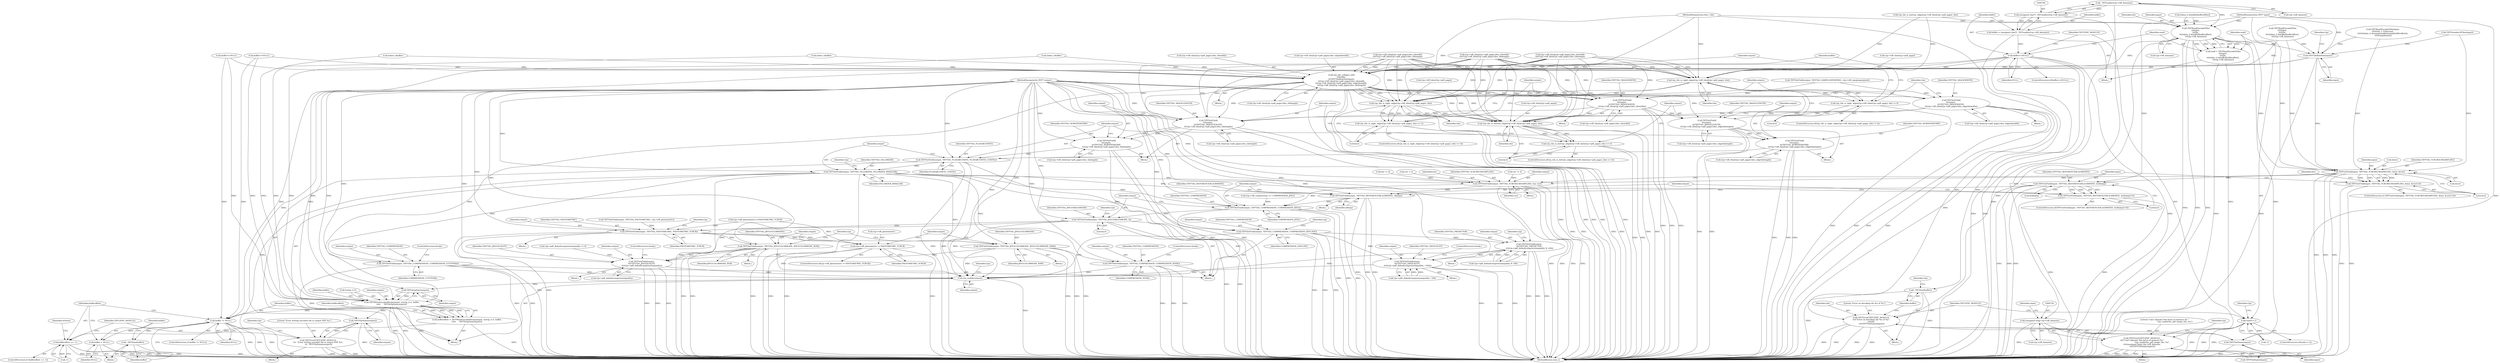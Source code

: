 digraph "0_libtiff_c7153361a4041260719b340f73f2f76@API" {
"1000707" [label="(Call,_TIFFmalloc(t2p->tiff_datasize))"];
"1000705" [label="(Call,(unsigned char*) _TIFFmalloc(t2p->tiff_datasize))"];
"1000703" [label="(Call,buffer = (unsigned char*) _TIFFmalloc(t2p->tiff_datasize))"];
"1000712" [label="(Call,buffer==NULL)"];
"1000759" [label="(Call,_TIFFfree(buffer))"];
"1001132" [label="(Call,t2p_tile_collapse_left(\n\t\t\tbuffer, \n\t\t\tTIFFTileRowSize(input),\n\t\t\tt2p->tiff_tiles[t2p->pdf_page].tiles_tilewidth,\n\t\t\tt2p->tiff_tiles[t2p->pdf_page].tiles_edgetilewidth, \n\t\t\tt2p->tiff_tiles[t2p->pdf_page].tiles_tilelength))"];
"1001185" [label="(Call,t2p_tile_is_right_edge(t2p->tiff_tiles[t2p->pdf_page], tile))"];
"1001184" [label="(Call,t2p_tile_is_right_edge(t2p->tiff_tiles[t2p->pdf_page], tile) == 0)"];
"1001224" [label="(Call,t2p_tile_is_bottom_edge(t2p->tiff_tiles[t2p->pdf_page], tile))"];
"1001223" [label="(Call,t2p_tile_is_bottom_edge(t2p->tiff_tiles[t2p->pdf_page], tile) == 0)"];
"1001196" [label="(Call,TIFFSetField(\n\t\t\toutput, \n\t\t\tTIFFTAG_IMAGEWIDTH, \n\t\t\tt2p->tiff_tiles[t2p->pdf_page].tiles_tilewidth))"];
"1001235" [label="(Call,TIFFSetField(\n\t\t\toutput, \n\t\t\tTIFFTAG_IMAGELENGTH, \n\t\t\tt2p->tiff_tiles[t2p->pdf_page].tiles_tilelength))"];
"1001247" [label="(Call,TIFFSetField(\n\t\t\toutput, \n\t\t\tTIFFTAG_ROWSPERSTRIP, \n\t\t\tt2p->tiff_tiles[t2p->pdf_page].tiles_tilelength))"];
"1001285" [label="(Call,TIFFSetField(output, TIFFTAG_PLANARCONFIG, PLANARCONFIG_CONTIG))"];
"1001289" [label="(Call,TIFFSetField(output, TIFFTAG_FILLORDER, FILLORDER_MSB2LSB))"];
"1001299" [label="(Call,TIFFSetField(output, TIFFTAG_COMPRESSION, COMPRESSION_NONE))"];
"1001478" [label="(Call,t2p_enable(output))"];
"1001493" [label="(Call,TIFFStripSize(output))"];
"1001487" [label="(Call,TIFFWriteEncodedStrip(output, (tstrip_t) 0, buffer,\n\t\t\t\t\t     TIFFStripSize(output)))"];
"1001485" [label="(Call,bufferoffset = TIFFWriteEncodedStrip(output, (tstrip_t) 0, buffer,\n\t\t\t\t\t     TIFFStripSize(output)))"];
"1001506" [label="(Call,bufferoffset == -1)"];
"1001496" [label="(Call,buffer != NULL)"];
"1001500" [label="(Call,_TIFFfree(buffer))"];
"1001502" [label="(Call,buffer = NULL)"];
"1001514" [label="(Call,TIFFFileName(output))"];
"1001511" [label="(Call,TIFFError(TIFF2PDF_MODULE, \n\t\t\t  \"Error writing encoded tile to output PDF %s\", \n\t\t\t  TIFFFileName(output)))"];
"1001305" [label="(Call,TIFFSetField(output, TIFFTAG_COMPRESSION, COMPRESSION_CCITTFAX4))"];
"1001346" [label="(Call,TIFFSetField(output, TIFFTAG_YCBCRSUBSAMPLING, hor, ver))"];
"1001360" [label="(Call,TIFFSetField(output, TIFFTAG_REFERENCEBLACKWHITE, xfloatp))"];
"1001364" [label="(Call,TIFFSetField(output, TIFFTAG_COMPRESSION, COMPRESSION_JPEG))"];
"1001368" [label="(Call,TIFFSetField(output, TIFFTAG_JPEGTABLESMODE, 0))"];
"1001381" [label="(Call,TIFFSetField(output, TIFFTAG_PHOTOMETRIC, PHOTOMETRIC_YCBCR))"];
"1001386" [label="(Call,t2p->tiff_photometric != PHOTOMETRIC_YCBCR)"];
"1001392" [label="(Call,TIFFSetField(output, TIFFTAG_JPEGCOLORMODE, JPEGCOLORMODE_RGB))"];
"1001429" [label="(Call,TIFFSetField(output, \n\t\t\t\tTIFFTAG_JPEGQUALITY, \n\t\t\t\tt2p->pdf_defaultcompressionquality))"];
"1001398" [label="(Call,TIFFSetField(output, TIFFTAG_JPEGCOLORMODE, JPEGCOLORMODE_RAW))"];
"1001437" [label="(Call,TIFFSetField(output, TIFFTAG_COMPRESSION, COMPRESSION_DEFLATE))"];
"1001450" [label="(Call,TIFFSetField(output, \n\t\t\t\tTIFFTAG_PREDICTOR, \n\t\t\t\tt2p->pdf_defaultcompressionquality % 100))"];
"1001467" [label="(Call,TIFFSetField(output, \n\t\t\t\tTIFFTAG_ZIPQUALITY, \n\t\t\t\t(t2p->pdf_defaultcompressionquality / 100)))"];
"1001261" [label="(Call,TIFFSetField(\n\t\t\toutput, \n\t\t\tTIFFTAG_IMAGELENGTH, \n\t\t\tt2p->tiff_tiles[t2p->pdf_page].tiles_edgetilelength))"];
"1001273" [label="(Call,TIFFSetField(\n\t\t\toutput, \n\t\t\tTIFFTAG_ROWSPERSTRIP, \n\t\t\tt2p->tiff_tiles[t2p->pdf_page].tiles_edgetilelength))"];
"1001210" [label="(Call,TIFFSetField(\n\t\t\toutput, \n\t\t\tTIFFTAG_IMAGEWIDTH, \n\t\t\tt2p->tiff_tiles[t2p->pdf_page].tiles_edgetilewidth))"];
"1000719" [label="(Call,(unsigned long) t2p->tiff_datasize)"];
"1000716" [label="(Call,TIFFError(TIFF2PDF_MODULE, \n\t\t\t\t\"Can't allocate %lu bytes of memory for \"\n                                \"t2p_readwrite_pdf_image_tile, %s\", \n\t\t\t\t(unsigned long) t2p->tiff_datasize, \n\t\t\t\tTIFFFileName(input)))"];
"1000735" [label="(Call,TIFFReadEncodedTile(\n\t\t\tinput, \n\t\t\ttile, \n\t\t\t(tdata_t) &buffer[bufferoffset], \n\t\t\tt2p->tiff_datasize))"];
"1000733" [label="(Call,read = TIFFReadEncodedTile(\n\t\t\tinput, \n\t\t\ttile, \n\t\t\t(tdata_t) &buffer[bufferoffset], \n\t\t\tt2p->tiff_datasize))"];
"1000748" [label="(Call,read==-1)"];
"1000753" [label="(Call,TIFFError(TIFF2PDF_MODULE, \n\t\t\t\t\"Error on decoding tile %u of %s\", \n\t\t\t\ttile, \n\t\t\t\tTIFFFileName(input)))"];
"1000757" [label="(Call,TIFFFileName(input))"];
"1001121" [label="(Call,t2p_tile_is_right_edge(t2p->tiff_tiles[t2p->pdf_page], tile))"];
"1001120" [label="(Call,t2p_tile_is_right_edge(t2p->tiff_tiles[t2p->pdf_page], tile) != 0)"];
"1001134" [label="(Call,TIFFTileRowSize(input))"];
"1001328" [label="(Call,TIFFGetField(input, TIFFTAG_YCBCRSUBSAMPLING, &hor, &ver))"];
"1001327" [label="(Call,TIFFGetField(input, TIFFTAG_YCBCRSUBSAMPLING, &hor, &ver)!=0)"];
"1001353" [label="(Call,TIFFGetField(input, TIFFTAG_REFERENCEBLACKWHITE, &xfloatp))"];
"1001352" [label="(Call,TIFFGetField(input, TIFFTAG_REFERENCEBLACKWHITE, &xfloatp)!=0)"];
"1001042" [label="(Call,(tdata_t)buffer)"];
"1000783" [label="(Call,TIFFNumberOfTiles(input))"];
"1001431" [label="(Identifier,TIFFTAG_JPEGQUALITY)"];
"1001368" [label="(Call,TIFFSetField(output, TIFFTAG_JPEGTABLESMODE, 0))"];
"1001489" [label="(Call,(tstrip_t) 0)"];
"1001399" [label="(Identifier,output)"];
"1001438" [label="(Identifier,output)"];
"1000755" [label="(Literal,\"Error on decoding tile %u of %s\")"];
"1000869" [label="(Call,TIFFReadEncodedTile(input, \n\t\t\t\t\t\ttile + i*tilecount, \n\t\t\t\t\t\t(tdata_t) &(samplebuffer[samplebufferoffset]), \n\t\t\t\t\t\tseptilesize))"];
"1001428" [label="(Block,)"];
"1000754" [label="(Identifier,TIFF2PDF_MODULE)"];
"1001236" [label="(Identifier,output)"];
"1001530" [label="(MethodReturn,tsize_t)"];
"1000707" [label="(Call,_TIFFmalloc(t2p->tiff_datasize))"];
"1001470" [label="(Call,t2p->pdf_defaultcompressionquality / 100)"];
"1001400" [label="(Identifier,TIFFTAG_JPEGCOLORMODE)"];
"1000721" [label="(Call,t2p->tiff_datasize)"];
"1001011" [label="(Call,t2p->tiff_tiles[t2p->pdf_page].tiles_tilewidth\n\t\t\t\t*t2p->tiff_tiles[t2p->pdf_page].tiles_tilelength)"];
"1001225" [label="(Call,t2p->tiff_tiles[t2p->pdf_page])"];
"1001371" [label="(Literal,0)"];
"1001238" [label="(Call,t2p->tiff_tiles[t2p->pdf_page].tiles_tilelength)"];
"1001502" [label="(Call,buffer = NULL)"];
"1000757" [label="(Call,TIFFFileName(input))"];
"1001308" [label="(Identifier,COMPRESSION_CCITTFAX4)"];
"1001366" [label="(Identifier,TIFFTAG_COMPRESSION)"];
"1000714" [label="(Identifier,NULL)"];
"1000712" [label="(Call,buffer==NULL)"];
"1000747" [label="(ControlStructure,if(read==-1))"];
"1000705" [label="(Call,(unsigned char*) _TIFFmalloc(t2p->tiff_datasize))"];
"1000927" [label="(Call,buffer==NULL)"];
"1000759" [label="(Call,_TIFFfree(buffer))"];
"1000735" [label="(Call,TIFFReadEncodedTile(\n\t\t\tinput, \n\t\t\ttile, \n\t\t\t(tdata_t) &buffer[bufferoffset], \n\t\t\tt2p->tiff_datasize))"];
"1001385" [label="(ControlStructure,if(t2p->tiff_photometric != PHOTOMETRIC_YCBCR))"];
"1001468" [label="(Identifier,output)"];
"1001351" [label="(ControlStructure,if(TIFFGetField(input, TIFFTAG_REFERENCEBLACKWHITE, &xfloatp)!=0))"];
"1000711" [label="(ControlStructure,if(buffer==NULL))"];
"1001452" [label="(Identifier,TIFFTAG_PREDICTOR)"];
"1001398" [label="(Call,TIFFSetField(output, TIFFTAG_JPEGCOLORMODE, JPEGCOLORMODE_RAW))"];
"1001333" [label="(Call,&ver)"];
"1001329" [label="(Identifier,input)"];
"1000756" [label="(Identifier,tile)"];
"1001401" [label="(Identifier,JPEGCOLORMODE_RAW)"];
"1001289" [label="(Call,TIFFSetField(output, TIFFTAG_FILLORDER, FILLORDER_MSB2LSB))"];
"1000715" [label="(Block,)"];
"1001497" [label="(Identifier,buffer)"];
"1001354" [label="(Identifier,input)"];
"1001286" [label="(Identifier,output)"];
"1001439" [label="(Identifier,TIFFTAG_COMPRESSION)"];
"1001260" [label="(Block,)"];
"1001233" [label="(Literal,0)"];
"1001437" [label="(Call,TIFFSetField(output, TIFFTAG_COMPRESSION, COMPRESSION_DEFLATE))"];
"1001194" [label="(Literal,0)"];
"1000734" [label="(Identifier,read)"];
"1000713" [label="(Identifier,buffer)"];
"1001356" [label="(Call,&xfloatp)"];
"1001347" [label="(Identifier,output)"];
"1001450" [label="(Call,TIFFSetField(output, \n\t\t\t\tTIFFTAG_PREDICTOR, \n\t\t\t\tt2p->pdf_defaultcompressionquality % 100))"];
"1001177" [label="(Call,TIFFSetField(output, TIFFTAG_SAMPLESPERPIXEL, t2p->tiff_samplesperpixel))"];
"1000111" [label="(MethodParameterIn,TIFF* output)"];
"1001185" [label="(Call,t2p_tile_is_right_edge(t2p->tiff_tiles[t2p->pdf_page], tile))"];
"1001275" [label="(Identifier,TIFFTAG_ROWSPERSTRIP)"];
"1001193" [label="(Identifier,tile)"];
"1001511" [label="(Call,TIFFError(TIFF2PDF_MODULE, \n\t\t\t  \"Error writing encoded tile to output PDF %s\", \n\t\t\t  TIFFFileName(output)))"];
"1000725" [label="(Identifier,input)"];
"1001423" [label="(Call,t2p->pdf_defaultcompressionquality != 0)"];
"1000738" [label="(Call,(tdata_t) &buffer[bufferoffset])"];
"1001384" [label="(Identifier,PHOTOMETRIC_YCBCR)"];
"1001213" [label="(Call,t2p->tiff_tiles[t2p->pdf_page].tiles_edgetilewidth)"];
"1001008" [label="(Call,(tdata_t)buffer)"];
"1001479" [label="(Identifier,output)"];
"1001331" [label="(Call,&hor)"];
"1001492" [label="(Identifier,buffer)"];
"1001451" [label="(Identifier,output)"];
"1000113" [label="(Block,)"];
"1001274" [label="(Identifier,output)"];
"1000750" [label="(Call,-1)"];
"1001210" [label="(Call,TIFFSetField(\n\t\t\toutput, \n\t\t\tTIFFTAG_IMAGEWIDTH, \n\t\t\tt2p->tiff_tiles[t2p->pdf_page].tiles_edgetilewidth))"];
"1001432" [label="(Call,t2p->pdf_defaultcompressionquality)"];
"1001291" [label="(Identifier,TIFFTAG_FILLORDER)"];
"1001335" [label="(Literal,0)"];
"1001237" [label="(Identifier,TIFFTAG_IMAGELENGTH)"];
"1001312" [label="(Call,t2p->tiff_photometric==PHOTOMETRIC_YCBCR)"];
"1001440" [label="(Identifier,COMPRESSION_DEFLATE)"];
"1001234" [label="(Block,)"];
"1001429" [label="(Call,TIFFSetField(output, \n\t\t\t\tTIFFTAG_JPEGQUALITY, \n\t\t\t\tt2p->pdf_defaultcompressionquality))"];
"1001339" [label="(Call,hor != 0)"];
"1001323" [label="(Call,ver = 0)"];
"1001350" [label="(Identifier,ver)"];
"1000940" [label="(Call,buffer==NULL)"];
"1000719" [label="(Call,(unsigned long) t2p->tiff_datasize)"];
"1001381" [label="(Call,TIFFSetField(output, TIFFTAG_PHOTOMETRIC, PHOTOMETRIC_YCBCR))"];
"1001394" [label="(Identifier,TIFFTAG_JPEGCOLORMODE)"];
"1001515" [label="(Identifier,output)"];
"1001362" [label="(Identifier,TIFFTAG_REFERENCEBLACKWHITE)"];
"1001262" [label="(Identifier,output)"];
"1001119" [label="(ControlStructure,if(t2p_tile_is_right_edge(t2p->tiff_tiles[t2p->pdf_page], tile) != 0))"];
"1001495" [label="(ControlStructure,if (buffer != NULL))"];
"1001353" [label="(Call,TIFFGetField(input, TIFFTAG_REFERENCEBLACKWHITE, &xfloatp))"];
"1000753" [label="(Call,TIFFError(TIFF2PDF_MODULE, \n\t\t\t\t\"Error on decoding tile %u of %s\", \n\t\t\t\ttile, \n\t\t\t\tTIFFFileName(input)))"];
"1001303" [label="(ControlStructure,break;)"];
"1001485" [label="(Call,bufferoffset = TIFFWriteEncodedStrip(output, (tstrip_t) 0, buffer,\n\t\t\t\t\t     TIFFStripSize(output)))"];
"1001349" [label="(Identifier,hor)"];
"1000760" [label="(Identifier,buffer)"];
"1001299" [label="(Call,TIFFSetField(output, TIFFTAG_COMPRESSION, COMPRESSION_NONE))"];
"1001361" [label="(Identifier,output)"];
"1001131" [label="(Block,)"];
"1000737" [label="(Identifier,tile)"];
"1001227" [label="(Identifier,t2p)"];
"1001469" [label="(Identifier,TIFFTAG_ZIPQUALITY)"];
"1001513" [label="(Literal,\"Error writing encoded tile to output PDF %s\")"];
"1001512" [label="(Identifier,TIFF2PDF_MODULE)"];
"1001195" [label="(Block,)"];
"1001365" [label="(Identifier,output)"];
"1001369" [label="(Identifier,output)"];
"1001130" [label="(Literal,0)"];
"1001504" [label="(Identifier,NULL)"];
"1000736" [label="(Identifier,input)"];
"1001232" [label="(Identifier,tile)"];
"1001466" [label="(Block,)"];
"1001196" [label="(Call,TIFFSetField(\n\t\t\toutput, \n\t\t\tTIFFTAG_IMAGEWIDTH, \n\t\t\tt2p->tiff_tiles[t2p->pdf_page].tiles_tilewidth))"];
"1001388" [label="(Identifier,t2p)"];
"1001276" [label="(Call,t2p->tiff_tiles[t2p->pdf_page].tiles_edgetilelength)"];
"1000733" [label="(Call,read = TIFFReadEncodedTile(\n\t\t\tinput, \n\t\t\ttile, \n\t\t\t(tdata_t) &buffer[bufferoffset], \n\t\t\tt2p->tiff_datasize))"];
"1001487" [label="(Call,TIFFWriteEncodedStrip(output, (tstrip_t) 0, buffer,\n\t\t\t\t\t     TIFFStripSize(output)))"];
"1001184" [label="(Call,t2p_tile_is_right_edge(t2p->tiff_tiles[t2p->pdf_page], tile) == 0)"];
"1000708" [label="(Call,t2p->tiff_datasize)"];
"1001505" [label="(ControlStructure,if (bufferoffset == -1))"];
"1001223" [label="(Call,t2p_tile_is_bottom_edge(t2p->tiff_tiles[t2p->pdf_page], tile) == 0)"];
"1001121" [label="(Call,t2p_tile_is_right_edge(t2p->tiff_tiles[t2p->pdf_page], tile))"];
"1000716" [label="(Call,TIFFError(TIFF2PDF_MODULE, \n\t\t\t\t\"Can't allocate %lu bytes of memory for \"\n                                \"t2p_readwrite_pdf_image_tile, %s\", \n\t\t\t\t(unsigned long) t2p->tiff_datasize, \n\t\t\t\tTIFFFileName(input)))"];
"1001364" [label="(Call,TIFFSetField(output, TIFFTAG_COMPRESSION, COMPRESSION_JPEG))"];
"1001498" [label="(Identifier,NULL)"];
"1001370" [label="(Identifier,TIFFTAG_JPEGTABLESMODE)"];
"1001405" [label="(Identifier,t2p)"];
"1001348" [label="(Identifier,TIFFTAG_YCBCRSUBSAMPLING)"];
"1001382" [label="(Identifier,output)"];
"1001524" [label="(Identifier,written)"];
"1001235" [label="(Call,TIFFSetField(\n\t\t\toutput, \n\t\t\tTIFFTAG_IMAGELENGTH, \n\t\t\tt2p->tiff_tiles[t2p->pdf_page].tiles_tilelength))"];
"1001486" [label="(Identifier,bufferoffset)"];
"1001475" [label="(ControlStructure,break;)"];
"1001212" [label="(Identifier,TIFFTAG_IMAGEWIDTH)"];
"1001145" [label="(Call,t2p->tiff_tiles[t2p->pdf_page].tiles_edgetilewidth)"];
"1001358" [label="(Literal,0)"];
"1001305" [label="(Call,TIFFSetField(output, TIFFTAG_COMPRESSION, COMPRESSION_CCITTFAX4))"];
"1001327" [label="(Call,TIFFGetField(input, TIFFTAG_YCBCRSUBSAMPLING, &hor, &ver)!=0)"];
"1001224" [label="(Call,t2p_tile_is_bottom_edge(t2p->tiff_tiles[t2p->pdf_page], tile))"];
"1001122" [label="(Call,t2p->tiff_tiles[t2p->pdf_page])"];
"1001488" [label="(Identifier,output)"];
"1001342" [label="(Call,ver != 0)"];
"1001507" [label="(Identifier,bufferoffset)"];
"1001290" [label="(Identifier,output)"];
"1001345" [label="(Block,)"];
"1001397" [label="(Block,)"];
"1001300" [label="(Identifier,output)"];
"1001383" [label="(Identifier,TIFFTAG_PHOTOMETRIC)"];
"1000540" [label="(Call,t2p->tiff_compression == COMPRESSION_JPEG)"];
"1001430" [label="(Identifier,output)"];
"1001209" [label="(Block,)"];
"1001100" [label="(Call,t2p->tiff_tiles[t2p->pdf_page].tiles_tilewidth\n\t\t\t\t*t2p->tiff_tiles[t2p->pdf_page].tiles_tilelength)"];
"1000758" [label="(Identifier,input)"];
"1001120" [label="(Call,t2p_tile_is_right_edge(t2p->tiff_tiles[t2p->pdf_page], tile) != 0)"];
"1000752" [label="(Block,)"];
"1001503" [label="(Identifier,buffer)"];
"1001467" [label="(Call,TIFFSetField(output, \n\t\t\t\tTIFFTAG_ZIPQUALITY, \n\t\t\t\t(t2p->pdf_defaultcompressionquality / 100)))"];
"1000718" [label="(Literal,\"Can't allocate %lu bytes of memory for \"\n                                \"t2p_readwrite_pdf_image_tile, %s\")"];
"1001273" [label="(Call,TIFFSetField(\n\t\t\toutput, \n\t\t\tTIFFTAG_ROWSPERSTRIP, \n\t\t\tt2p->tiff_tiles[t2p->pdf_page].tiles_edgetilelength))"];
"1001380" [label="(Block,)"];
"1000110" [label="(MethodParameterIn,TIFF* input)"];
"1001326" [label="(ControlStructure,if (TIFFGetField(input, TIFFTAG_YCBCRSUBSAMPLING, &hor, &ver)!=0))"];
"1001264" [label="(Call,t2p->tiff_tiles[t2p->pdf_page].tiles_edgetilelength)"];
"1001186" [label="(Call,t2p->tiff_tiles[t2p->pdf_page])"];
"1001261" [label="(Call,TIFFSetField(\n\t\t\toutput, \n\t\t\tTIFFTAG_IMAGELENGTH, \n\t\t\tt2p->tiff_tiles[t2p->pdf_page].tiles_edgetilelength))"];
"1001482" [label="(Identifier,t2p)"];
"1001183" [label="(ControlStructure,if(t2p_tile_is_right_edge(t2p->tiff_tiles[t2p->pdf_page], tile) == 0))"];
"1001501" [label="(Identifier,buffer)"];
"1001165" [label="(Call,TIFFSetField(output, TIFFTAG_PHOTOMETRIC, t2p->tiff_photometric))"];
"1001352" [label="(Call,TIFFGetField(input, TIFFTAG_REFERENCEBLACKWHITE, &xfloatp)!=0)"];
"1001097" [label="(Call,(tdata_t)buffer)"];
"1001494" [label="(Identifier,output)"];
"1001393" [label="(Identifier,output)"];
"1001301" [label="(Identifier,TIFFTAG_COMPRESSION)"];
"1001499" [label="(Block,)"];
"1001197" [label="(Identifier,output)"];
"1000702" [label="(Block,)"];
"1001295" [label="(Identifier,t2p)"];
"1001367" [label="(Identifier,COMPRESSION_JPEG)"];
"1001395" [label="(Identifier,JPEGCOLORMODE_RGB)"];
"1001445" [label="(Identifier,t2p)"];
"1001449" [label="(Block,)"];
"1001139" [label="(Identifier,t2p)"];
"1001129" [label="(Identifier,tile)"];
"1000744" [label="(Call,t2p->tiff_datasize)"];
"1001164" [label="(Identifier,output)"];
"1001500" [label="(Call,_TIFFfree(buffer))"];
"1001045" [label="(Call,t2p->tiff_tiles[t2p->pdf_page].tiles_tilewidth\n\t\t\t\t*t2p->tiff_tiles[t2p->pdf_page].tiles_tilelength)"];
"1001510" [label="(Block,)"];
"1001355" [label="(Identifier,TIFFTAG_REFERENCEBLACKWHITE)"];
"1000112" [label="(MethodParameterIn,ttile_t tile)"];
"1001453" [label="(Call,t2p->pdf_defaultcompressionquality % 100)"];
"1001386" [label="(Call,t2p->tiff_photometric != PHOTOMETRIC_YCBCR)"];
"1001478" [label="(Call,t2p_enable(output))"];
"1001387" [label="(Call,t2p->tiff_photometric)"];
"1001435" [label="(ControlStructure,break;)"];
"1001302" [label="(Identifier,COMPRESSION_NONE)"];
"1001263" [label="(Identifier,TIFFTAG_IMAGELENGTH)"];
"1001392" [label="(Call,TIFFSetField(output, TIFFTAG_JPEGCOLORMODE, JPEGCOLORMODE_RGB))"];
"1001514" [label="(Call,TIFFFileName(output))"];
"1000749" [label="(Identifier,read)"];
"1001508" [label="(Call,-1)"];
"1001309" [label="(ControlStructure,break;)"];
"1001506" [label="(Call,bufferoffset == -1)"];
"1001199" [label="(Call,t2p->tiff_tiles[t2p->pdf_page].tiles_tilewidth)"];
"1001360" [label="(Call,TIFFSetField(output, TIFFTAG_REFERENCEBLACKWHITE, xfloatp))"];
"1001518" [label="(Identifier,t2p)"];
"1000728" [label="(Identifier,t2p)"];
"1001330" [label="(Identifier,TIFFTAG_YCBCRSUBSAMPLING)"];
"1001133" [label="(Identifier,buffer)"];
"1001306" [label="(Identifier,output)"];
"1001496" [label="(Call,buffer != NULL)"];
"1000703" [label="(Call,buffer = (unsigned char*) _TIFFmalloc(t2p->tiff_datasize))"];
"1001297" [label="(Block,)"];
"1001247" [label="(Call,TIFFSetField(\n\t\t\toutput, \n\t\t\tTIFFTAG_ROWSPERSTRIP, \n\t\t\tt2p->tiff_tiles[t2p->pdf_page].tiles_tilelength))"];
"1001307" [label="(Identifier,TIFFTAG_COMPRESSION)"];
"1001328" [label="(Call,TIFFGetField(input, TIFFTAG_YCBCRSUBSAMPLING, &hor, &ver))"];
"1000704" [label="(Identifier,buffer)"];
"1000763" [label="(Identifier,t2p)"];
"1001134" [label="(Call,TIFFTileRowSize(input))"];
"1001462" [label="(Identifier,t2p)"];
"1001346" [label="(Call,TIFFSetField(output, TIFFTAG_YCBCRSUBSAMPLING, hor, ver))"];
"1001391" [label="(Block,)"];
"1001222" [label="(ControlStructure,if(t2p_tile_is_bottom_edge(t2p->tiff_tiles[t2p->pdf_page], tile) == 0))"];
"1001493" [label="(Call,TIFFStripSize(output))"];
"1001154" [label="(Call,t2p->tiff_tiles[t2p->pdf_page].tiles_tilelength)"];
"1000748" [label="(Call,read==-1)"];
"1001198" [label="(Identifier,TIFFTAG_IMAGEWIDTH)"];
"1001285" [label="(Call,TIFFSetField(output, TIFFTAG_PLANARCONFIG, PLANARCONFIG_CONTIG))"];
"1001292" [label="(Identifier,FILLORDER_MSB2LSB)"];
"1001359" [label="(Block,)"];
"1001363" [label="(Identifier,xfloatp)"];
"1001135" [label="(Identifier,input)"];
"1001288" [label="(Identifier,PLANARCONFIG_CONTIG)"];
"1001132" [label="(Call,t2p_tile_collapse_left(\n\t\t\tbuffer, \n\t\t\tTIFFTileRowSize(input),\n\t\t\tt2p->tiff_tiles[t2p->pdf_page].tiles_tilewidth,\n\t\t\tt2p->tiff_tiles[t2p->pdf_page].tiles_edgetilewidth, \n\t\t\tt2p->tiff_tiles[t2p->pdf_page].tiles_tilelength))"];
"1001250" [label="(Call,t2p->tiff_tiles[t2p->pdf_page].tiles_tilelength)"];
"1000185" [label="(Call,t2p_tile_is_bottom_edge(t2p->tiff_tiles[t2p->pdf_page], tile))"];
"1001248" [label="(Identifier,output)"];
"1001211" [label="(Identifier,output)"];
"1001249" [label="(Identifier,TIFFTAG_ROWSPERSTRIP)"];
"1001375" [label="(Identifier,t2p)"];
"1001390" [label="(Identifier,PHOTOMETRIC_YCBCR)"];
"1001136" [label="(Call,t2p->tiff_tiles[t2p->pdf_page].tiles_tilewidth)"];
"1000963" [label="(Call,TIFFReadEncodedTile(\n\t\t\t\tinput, \n\t\t\t\ttile, \n\t\t\t\t(tdata_t) &buffer[bufferoffset], \n\t\t\t\tt2p->tiff_datasize))"];
"1001287" [label="(Identifier,TIFFTAG_PLANARCONFIG)"];
"1001124" [label="(Identifier,t2p)"];
"1001340" [label="(Identifier,hor)"];
"1000724" [label="(Call,TIFFFileName(input))"];
"1000717" [label="(Identifier,TIFF2PDF_MODULE)"];
"1000707" -> "1000705"  [label="AST: "];
"1000707" -> "1000708"  [label="CFG: "];
"1000708" -> "1000707"  [label="AST: "];
"1000705" -> "1000707"  [label="CFG: "];
"1000707" -> "1000705"  [label="DDG: "];
"1000707" -> "1000719"  [label="DDG: "];
"1000707" -> "1000735"  [label="DDG: "];
"1000705" -> "1000703"  [label="AST: "];
"1000706" -> "1000705"  [label="AST: "];
"1000703" -> "1000705"  [label="CFG: "];
"1000705" -> "1001530"  [label="DDG: "];
"1000705" -> "1000703"  [label="DDG: "];
"1000703" -> "1000702"  [label="AST: "];
"1000704" -> "1000703"  [label="AST: "];
"1000713" -> "1000703"  [label="CFG: "];
"1000703" -> "1001530"  [label="DDG: "];
"1000703" -> "1000712"  [label="DDG: "];
"1000712" -> "1000711"  [label="AST: "];
"1000712" -> "1000714"  [label="CFG: "];
"1000713" -> "1000712"  [label="AST: "];
"1000714" -> "1000712"  [label="AST: "];
"1000717" -> "1000712"  [label="CFG: "];
"1000734" -> "1000712"  [label="CFG: "];
"1000712" -> "1001530"  [label="DDG: "];
"1000712" -> "1001530"  [label="DDG: "];
"1000712" -> "1001530"  [label="DDG: "];
"1000712" -> "1000759"  [label="DDG: "];
"1000712" -> "1001132"  [label="DDG: "];
"1000712" -> "1001487"  [label="DDG: "];
"1000712" -> "1001496"  [label="DDG: "];
"1000759" -> "1000752"  [label="AST: "];
"1000759" -> "1000760"  [label="CFG: "];
"1000760" -> "1000759"  [label="AST: "];
"1000763" -> "1000759"  [label="CFG: "];
"1000759" -> "1001530"  [label="DDG: "];
"1000759" -> "1001530"  [label="DDG: "];
"1001132" -> "1001131"  [label="AST: "];
"1001132" -> "1001154"  [label="CFG: "];
"1001133" -> "1001132"  [label="AST: "];
"1001134" -> "1001132"  [label="AST: "];
"1001136" -> "1001132"  [label="AST: "];
"1001145" -> "1001132"  [label="AST: "];
"1001154" -> "1001132"  [label="AST: "];
"1001164" -> "1001132"  [label="CFG: "];
"1001132" -> "1001530"  [label="DDG: "];
"1001132" -> "1001530"  [label="DDG: "];
"1001132" -> "1001530"  [label="DDG: "];
"1001132" -> "1001530"  [label="DDG: "];
"1001132" -> "1001530"  [label="DDG: "];
"1000940" -> "1001132"  [label="DDG: "];
"1001097" -> "1001132"  [label="DDG: "];
"1001042" -> "1001132"  [label="DDG: "];
"1001008" -> "1001132"  [label="DDG: "];
"1000927" -> "1001132"  [label="DDG: "];
"1001134" -> "1001132"  [label="DDG: "];
"1001011" -> "1001132"  [label="DDG: "];
"1001011" -> "1001132"  [label="DDG: "];
"1001100" -> "1001132"  [label="DDG: "];
"1001100" -> "1001132"  [label="DDG: "];
"1001045" -> "1001132"  [label="DDG: "];
"1001045" -> "1001132"  [label="DDG: "];
"1001132" -> "1001185"  [label="DDG: "];
"1001132" -> "1001185"  [label="DDG: "];
"1001132" -> "1001185"  [label="DDG: "];
"1001132" -> "1001196"  [label="DDG: "];
"1001132" -> "1001210"  [label="DDG: "];
"1001132" -> "1001224"  [label="DDG: "];
"1001132" -> "1001224"  [label="DDG: "];
"1001132" -> "1001224"  [label="DDG: "];
"1001132" -> "1001235"  [label="DDG: "];
"1001132" -> "1001487"  [label="DDG: "];
"1001185" -> "1001184"  [label="AST: "];
"1001185" -> "1001193"  [label="CFG: "];
"1001186" -> "1001185"  [label="AST: "];
"1001193" -> "1001185"  [label="AST: "];
"1001194" -> "1001185"  [label="CFG: "];
"1001185" -> "1001184"  [label="DDG: "];
"1001185" -> "1001184"  [label="DDG: "];
"1001011" -> "1001185"  [label="DDG: "];
"1001011" -> "1001185"  [label="DDG: "];
"1001045" -> "1001185"  [label="DDG: "];
"1001045" -> "1001185"  [label="DDG: "];
"1001100" -> "1001185"  [label="DDG: "];
"1001100" -> "1001185"  [label="DDG: "];
"1001121" -> "1001185"  [label="DDG: "];
"1001121" -> "1001185"  [label="DDG: "];
"1000112" -> "1001185"  [label="DDG: "];
"1001185" -> "1001224"  [label="DDG: "];
"1001185" -> "1001224"  [label="DDG: "];
"1001184" -> "1001183"  [label="AST: "];
"1001184" -> "1001194"  [label="CFG: "];
"1001194" -> "1001184"  [label="AST: "];
"1001197" -> "1001184"  [label="CFG: "];
"1001211" -> "1001184"  [label="CFG: "];
"1001184" -> "1001530"  [label="DDG: "];
"1001184" -> "1001530"  [label="DDG: "];
"1001224" -> "1001223"  [label="AST: "];
"1001224" -> "1001232"  [label="CFG: "];
"1001225" -> "1001224"  [label="AST: "];
"1001232" -> "1001224"  [label="AST: "];
"1001233" -> "1001224"  [label="CFG: "];
"1001224" -> "1001530"  [label="DDG: "];
"1001224" -> "1001530"  [label="DDG: "];
"1001224" -> "1001223"  [label="DDG: "];
"1001224" -> "1001223"  [label="DDG: "];
"1001045" -> "1001224"  [label="DDG: "];
"1001045" -> "1001224"  [label="DDG: "];
"1001011" -> "1001224"  [label="DDG: "];
"1001011" -> "1001224"  [label="DDG: "];
"1001100" -> "1001224"  [label="DDG: "];
"1001100" -> "1001224"  [label="DDG: "];
"1001210" -> "1001224"  [label="DDG: "];
"1001196" -> "1001224"  [label="DDG: "];
"1000112" -> "1001224"  [label="DDG: "];
"1001223" -> "1001222"  [label="AST: "];
"1001223" -> "1001233"  [label="CFG: "];
"1001233" -> "1001223"  [label="AST: "];
"1001236" -> "1001223"  [label="CFG: "];
"1001262" -> "1001223"  [label="CFG: "];
"1001223" -> "1001530"  [label="DDG: "];
"1001223" -> "1001530"  [label="DDG: "];
"1001196" -> "1001195"  [label="AST: "];
"1001196" -> "1001199"  [label="CFG: "];
"1001197" -> "1001196"  [label="AST: "];
"1001198" -> "1001196"  [label="AST: "];
"1001199" -> "1001196"  [label="AST: "];
"1001227" -> "1001196"  [label="CFG: "];
"1001196" -> "1001530"  [label="DDG: "];
"1001196" -> "1001530"  [label="DDG: "];
"1001196" -> "1001530"  [label="DDG: "];
"1001177" -> "1001196"  [label="DDG: "];
"1000111" -> "1001196"  [label="DDG: "];
"1001011" -> "1001196"  [label="DDG: "];
"1001100" -> "1001196"  [label="DDG: "];
"1001045" -> "1001196"  [label="DDG: "];
"1001196" -> "1001235"  [label="DDG: "];
"1001196" -> "1001261"  [label="DDG: "];
"1001235" -> "1001234"  [label="AST: "];
"1001235" -> "1001238"  [label="CFG: "];
"1001236" -> "1001235"  [label="AST: "];
"1001237" -> "1001235"  [label="AST: "];
"1001238" -> "1001235"  [label="AST: "];
"1001248" -> "1001235"  [label="CFG: "];
"1001235" -> "1001530"  [label="DDG: "];
"1001235" -> "1001530"  [label="DDG: "];
"1001210" -> "1001235"  [label="DDG: "];
"1000111" -> "1001235"  [label="DDG: "];
"1001045" -> "1001235"  [label="DDG: "];
"1001011" -> "1001235"  [label="DDG: "];
"1001100" -> "1001235"  [label="DDG: "];
"1001235" -> "1001247"  [label="DDG: "];
"1001235" -> "1001247"  [label="DDG: "];
"1001247" -> "1001234"  [label="AST: "];
"1001247" -> "1001250"  [label="CFG: "];
"1001248" -> "1001247"  [label="AST: "];
"1001249" -> "1001247"  [label="AST: "];
"1001250" -> "1001247"  [label="AST: "];
"1001286" -> "1001247"  [label="CFG: "];
"1001247" -> "1001530"  [label="DDG: "];
"1001247" -> "1001530"  [label="DDG: "];
"1001247" -> "1001530"  [label="DDG: "];
"1000111" -> "1001247"  [label="DDG: "];
"1001247" -> "1001285"  [label="DDG: "];
"1001285" -> "1000113"  [label="AST: "];
"1001285" -> "1001288"  [label="CFG: "];
"1001286" -> "1001285"  [label="AST: "];
"1001287" -> "1001285"  [label="AST: "];
"1001288" -> "1001285"  [label="AST: "];
"1001290" -> "1001285"  [label="CFG: "];
"1001285" -> "1001530"  [label="DDG: "];
"1001285" -> "1001530"  [label="DDG: "];
"1001285" -> "1001530"  [label="DDG: "];
"1001273" -> "1001285"  [label="DDG: "];
"1000111" -> "1001285"  [label="DDG: "];
"1001285" -> "1001289"  [label="DDG: "];
"1001289" -> "1000113"  [label="AST: "];
"1001289" -> "1001292"  [label="CFG: "];
"1001290" -> "1001289"  [label="AST: "];
"1001291" -> "1001289"  [label="AST: "];
"1001292" -> "1001289"  [label="AST: "];
"1001295" -> "1001289"  [label="CFG: "];
"1001289" -> "1001530"  [label="DDG: "];
"1001289" -> "1001530"  [label="DDG: "];
"1001289" -> "1001530"  [label="DDG: "];
"1000111" -> "1001289"  [label="DDG: "];
"1001289" -> "1001299"  [label="DDG: "];
"1001289" -> "1001305"  [label="DDG: "];
"1001289" -> "1001346"  [label="DDG: "];
"1001289" -> "1001360"  [label="DDG: "];
"1001289" -> "1001364"  [label="DDG: "];
"1001289" -> "1001437"  [label="DDG: "];
"1001289" -> "1001478"  [label="DDG: "];
"1001299" -> "1001297"  [label="AST: "];
"1001299" -> "1001302"  [label="CFG: "];
"1001300" -> "1001299"  [label="AST: "];
"1001301" -> "1001299"  [label="AST: "];
"1001302" -> "1001299"  [label="AST: "];
"1001303" -> "1001299"  [label="CFG: "];
"1001299" -> "1001530"  [label="DDG: "];
"1001299" -> "1001530"  [label="DDG: "];
"1001299" -> "1001530"  [label="DDG: "];
"1000111" -> "1001299"  [label="DDG: "];
"1001299" -> "1001478"  [label="DDG: "];
"1001478" -> "1000113"  [label="AST: "];
"1001478" -> "1001479"  [label="CFG: "];
"1001479" -> "1001478"  [label="AST: "];
"1001482" -> "1001478"  [label="CFG: "];
"1001478" -> "1001530"  [label="DDG: "];
"1001392" -> "1001478"  [label="DDG: "];
"1001450" -> "1001478"  [label="DDG: "];
"1001398" -> "1001478"  [label="DDG: "];
"1001429" -> "1001478"  [label="DDG: "];
"1001437" -> "1001478"  [label="DDG: "];
"1001467" -> "1001478"  [label="DDG: "];
"1001368" -> "1001478"  [label="DDG: "];
"1001305" -> "1001478"  [label="DDG: "];
"1000111" -> "1001478"  [label="DDG: "];
"1001478" -> "1001493"  [label="DDG: "];
"1001493" -> "1001487"  [label="AST: "];
"1001493" -> "1001494"  [label="CFG: "];
"1001494" -> "1001493"  [label="AST: "];
"1001487" -> "1001493"  [label="CFG: "];
"1001493" -> "1001487"  [label="DDG: "];
"1000111" -> "1001493"  [label="DDG: "];
"1001487" -> "1001485"  [label="AST: "];
"1001488" -> "1001487"  [label="AST: "];
"1001489" -> "1001487"  [label="AST: "];
"1001492" -> "1001487"  [label="AST: "];
"1001485" -> "1001487"  [label="CFG: "];
"1001487" -> "1001530"  [label="DDG: "];
"1001487" -> "1001530"  [label="DDG: "];
"1001487" -> "1001530"  [label="DDG: "];
"1001487" -> "1001485"  [label="DDG: "];
"1001487" -> "1001485"  [label="DDG: "];
"1001487" -> "1001485"  [label="DDG: "];
"1001487" -> "1001485"  [label="DDG: "];
"1000111" -> "1001487"  [label="DDG: "];
"1001489" -> "1001487"  [label="DDG: "];
"1000940" -> "1001487"  [label="DDG: "];
"1001097" -> "1001487"  [label="DDG: "];
"1001042" -> "1001487"  [label="DDG: "];
"1001008" -> "1001487"  [label="DDG: "];
"1000927" -> "1001487"  [label="DDG: "];
"1001487" -> "1001496"  [label="DDG: "];
"1001487" -> "1001514"  [label="DDG: "];
"1001485" -> "1000113"  [label="AST: "];
"1001486" -> "1001485"  [label="AST: "];
"1001497" -> "1001485"  [label="CFG: "];
"1001485" -> "1001530"  [label="DDG: "];
"1001485" -> "1001506"  [label="DDG: "];
"1001506" -> "1001505"  [label="AST: "];
"1001506" -> "1001508"  [label="CFG: "];
"1001507" -> "1001506"  [label="AST: "];
"1001508" -> "1001506"  [label="AST: "];
"1001512" -> "1001506"  [label="CFG: "];
"1001524" -> "1001506"  [label="CFG: "];
"1001506" -> "1001530"  [label="DDG: "];
"1001506" -> "1001530"  [label="DDG: "];
"1001506" -> "1001530"  [label="DDG: "];
"1001508" -> "1001506"  [label="DDG: "];
"1001496" -> "1001495"  [label="AST: "];
"1001496" -> "1001498"  [label="CFG: "];
"1001497" -> "1001496"  [label="AST: "];
"1001498" -> "1001496"  [label="AST: "];
"1001501" -> "1001496"  [label="CFG: "];
"1001507" -> "1001496"  [label="CFG: "];
"1001496" -> "1001530"  [label="DDG: "];
"1001496" -> "1001530"  [label="DDG: "];
"1001496" -> "1001530"  [label="DDG: "];
"1000940" -> "1001496"  [label="DDG: "];
"1000927" -> "1001496"  [label="DDG: "];
"1001496" -> "1001500"  [label="DDG: "];
"1001496" -> "1001502"  [label="DDG: "];
"1001500" -> "1001499"  [label="AST: "];
"1001500" -> "1001501"  [label="CFG: "];
"1001501" -> "1001500"  [label="AST: "];
"1001503" -> "1001500"  [label="CFG: "];
"1001500" -> "1001530"  [label="DDG: "];
"1001502" -> "1001499"  [label="AST: "];
"1001502" -> "1001504"  [label="CFG: "];
"1001503" -> "1001502"  [label="AST: "];
"1001504" -> "1001502"  [label="AST: "];
"1001507" -> "1001502"  [label="CFG: "];
"1001502" -> "1001530"  [label="DDG: "];
"1001502" -> "1001530"  [label="DDG: "];
"1001514" -> "1001511"  [label="AST: "];
"1001514" -> "1001515"  [label="CFG: "];
"1001515" -> "1001514"  [label="AST: "];
"1001511" -> "1001514"  [label="CFG: "];
"1001514" -> "1001530"  [label="DDG: "];
"1001514" -> "1001511"  [label="DDG: "];
"1000111" -> "1001514"  [label="DDG: "];
"1001511" -> "1001510"  [label="AST: "];
"1001512" -> "1001511"  [label="AST: "];
"1001513" -> "1001511"  [label="AST: "];
"1001518" -> "1001511"  [label="CFG: "];
"1001511" -> "1001530"  [label="DDG: "];
"1001511" -> "1001530"  [label="DDG: "];
"1001511" -> "1001530"  [label="DDG: "];
"1001305" -> "1001297"  [label="AST: "];
"1001305" -> "1001308"  [label="CFG: "];
"1001306" -> "1001305"  [label="AST: "];
"1001307" -> "1001305"  [label="AST: "];
"1001308" -> "1001305"  [label="AST: "];
"1001309" -> "1001305"  [label="CFG: "];
"1001305" -> "1001530"  [label="DDG: "];
"1001305" -> "1001530"  [label="DDG: "];
"1001305" -> "1001530"  [label="DDG: "];
"1000111" -> "1001305"  [label="DDG: "];
"1001346" -> "1001345"  [label="AST: "];
"1001346" -> "1001350"  [label="CFG: "];
"1001347" -> "1001346"  [label="AST: "];
"1001348" -> "1001346"  [label="AST: "];
"1001349" -> "1001346"  [label="AST: "];
"1001350" -> "1001346"  [label="AST: "];
"1001354" -> "1001346"  [label="CFG: "];
"1001346" -> "1001530"  [label="DDG: "];
"1001346" -> "1001530"  [label="DDG: "];
"1001346" -> "1001530"  [label="DDG: "];
"1001346" -> "1001530"  [label="DDG: "];
"1000111" -> "1001346"  [label="DDG: "];
"1001328" -> "1001346"  [label="DDG: "];
"1001339" -> "1001346"  [label="DDG: "];
"1001342" -> "1001346"  [label="DDG: "];
"1001323" -> "1001346"  [label="DDG: "];
"1001346" -> "1001360"  [label="DDG: "];
"1001346" -> "1001364"  [label="DDG: "];
"1001360" -> "1001359"  [label="AST: "];
"1001360" -> "1001363"  [label="CFG: "];
"1001361" -> "1001360"  [label="AST: "];
"1001362" -> "1001360"  [label="AST: "];
"1001363" -> "1001360"  [label="AST: "];
"1001365" -> "1001360"  [label="CFG: "];
"1001360" -> "1001530"  [label="DDG: "];
"1001360" -> "1001530"  [label="DDG: "];
"1001360" -> "1001530"  [label="DDG: "];
"1000111" -> "1001360"  [label="DDG: "];
"1001353" -> "1001360"  [label="DDG: "];
"1001360" -> "1001364"  [label="DDG: "];
"1001364" -> "1001297"  [label="AST: "];
"1001364" -> "1001367"  [label="CFG: "];
"1001365" -> "1001364"  [label="AST: "];
"1001366" -> "1001364"  [label="AST: "];
"1001367" -> "1001364"  [label="AST: "];
"1001369" -> "1001364"  [label="CFG: "];
"1001364" -> "1001530"  [label="DDG: "];
"1001364" -> "1001530"  [label="DDG: "];
"1001364" -> "1001530"  [label="DDG: "];
"1000111" -> "1001364"  [label="DDG: "];
"1000540" -> "1001364"  [label="DDG: "];
"1001364" -> "1001368"  [label="DDG: "];
"1001368" -> "1001297"  [label="AST: "];
"1001368" -> "1001371"  [label="CFG: "];
"1001369" -> "1001368"  [label="AST: "];
"1001370" -> "1001368"  [label="AST: "];
"1001371" -> "1001368"  [label="AST: "];
"1001375" -> "1001368"  [label="CFG: "];
"1001368" -> "1001530"  [label="DDG: "];
"1001368" -> "1001530"  [label="DDG: "];
"1000111" -> "1001368"  [label="DDG: "];
"1001368" -> "1001381"  [label="DDG: "];
"1001368" -> "1001429"  [label="DDG: "];
"1001381" -> "1001380"  [label="AST: "];
"1001381" -> "1001384"  [label="CFG: "];
"1001382" -> "1001381"  [label="AST: "];
"1001383" -> "1001381"  [label="AST: "];
"1001384" -> "1001381"  [label="AST: "];
"1001388" -> "1001381"  [label="CFG: "];
"1001381" -> "1001530"  [label="DDG: "];
"1001381" -> "1001530"  [label="DDG: "];
"1000111" -> "1001381"  [label="DDG: "];
"1001165" -> "1001381"  [label="DDG: "];
"1001312" -> "1001381"  [label="DDG: "];
"1001381" -> "1001386"  [label="DDG: "];
"1001381" -> "1001392"  [label="DDG: "];
"1001381" -> "1001398"  [label="DDG: "];
"1001386" -> "1001385"  [label="AST: "];
"1001386" -> "1001390"  [label="CFG: "];
"1001387" -> "1001386"  [label="AST: "];
"1001390" -> "1001386"  [label="AST: "];
"1001393" -> "1001386"  [label="CFG: "];
"1001399" -> "1001386"  [label="CFG: "];
"1001386" -> "1001530"  [label="DDG: "];
"1001386" -> "1001530"  [label="DDG: "];
"1001386" -> "1001530"  [label="DDG: "];
"1001312" -> "1001386"  [label="DDG: "];
"1001392" -> "1001391"  [label="AST: "];
"1001392" -> "1001395"  [label="CFG: "];
"1001393" -> "1001392"  [label="AST: "];
"1001394" -> "1001392"  [label="AST: "];
"1001395" -> "1001392"  [label="AST: "];
"1001405" -> "1001392"  [label="CFG: "];
"1001392" -> "1001530"  [label="DDG: "];
"1001392" -> "1001530"  [label="DDG: "];
"1001392" -> "1001530"  [label="DDG: "];
"1000111" -> "1001392"  [label="DDG: "];
"1001392" -> "1001429"  [label="DDG: "];
"1001429" -> "1001428"  [label="AST: "];
"1001429" -> "1001432"  [label="CFG: "];
"1001430" -> "1001429"  [label="AST: "];
"1001431" -> "1001429"  [label="AST: "];
"1001432" -> "1001429"  [label="AST: "];
"1001435" -> "1001429"  [label="CFG: "];
"1001429" -> "1001530"  [label="DDG: "];
"1001429" -> "1001530"  [label="DDG: "];
"1001429" -> "1001530"  [label="DDG: "];
"1001398" -> "1001429"  [label="DDG: "];
"1000111" -> "1001429"  [label="DDG: "];
"1001423" -> "1001429"  [label="DDG: "];
"1001398" -> "1001397"  [label="AST: "];
"1001398" -> "1001401"  [label="CFG: "];
"1001399" -> "1001398"  [label="AST: "];
"1001400" -> "1001398"  [label="AST: "];
"1001401" -> "1001398"  [label="AST: "];
"1001405" -> "1001398"  [label="CFG: "];
"1001398" -> "1001530"  [label="DDG: "];
"1001398" -> "1001530"  [label="DDG: "];
"1001398" -> "1001530"  [label="DDG: "];
"1000111" -> "1001398"  [label="DDG: "];
"1001437" -> "1001297"  [label="AST: "];
"1001437" -> "1001440"  [label="CFG: "];
"1001438" -> "1001437"  [label="AST: "];
"1001439" -> "1001437"  [label="AST: "];
"1001440" -> "1001437"  [label="AST: "];
"1001445" -> "1001437"  [label="CFG: "];
"1001437" -> "1001530"  [label="DDG: "];
"1001437" -> "1001530"  [label="DDG: "];
"1001437" -> "1001530"  [label="DDG: "];
"1000111" -> "1001437"  [label="DDG: "];
"1001437" -> "1001450"  [label="DDG: "];
"1001437" -> "1001467"  [label="DDG: "];
"1001450" -> "1001449"  [label="AST: "];
"1001450" -> "1001453"  [label="CFG: "];
"1001451" -> "1001450"  [label="AST: "];
"1001452" -> "1001450"  [label="AST: "];
"1001453" -> "1001450"  [label="AST: "];
"1001462" -> "1001450"  [label="CFG: "];
"1001450" -> "1001530"  [label="DDG: "];
"1001450" -> "1001530"  [label="DDG: "];
"1001450" -> "1001530"  [label="DDG: "];
"1000111" -> "1001450"  [label="DDG: "];
"1001453" -> "1001450"  [label="DDG: "];
"1001453" -> "1001450"  [label="DDG: "];
"1001450" -> "1001467"  [label="DDG: "];
"1001467" -> "1001466"  [label="AST: "];
"1001467" -> "1001470"  [label="CFG: "];
"1001468" -> "1001467"  [label="AST: "];
"1001469" -> "1001467"  [label="AST: "];
"1001470" -> "1001467"  [label="AST: "];
"1001475" -> "1001467"  [label="CFG: "];
"1001467" -> "1001530"  [label="DDG: "];
"1001467" -> "1001530"  [label="DDG: "];
"1001467" -> "1001530"  [label="DDG: "];
"1000111" -> "1001467"  [label="DDG: "];
"1001470" -> "1001467"  [label="DDG: "];
"1001470" -> "1001467"  [label="DDG: "];
"1001261" -> "1001260"  [label="AST: "];
"1001261" -> "1001264"  [label="CFG: "];
"1001262" -> "1001261"  [label="AST: "];
"1001263" -> "1001261"  [label="AST: "];
"1001264" -> "1001261"  [label="AST: "];
"1001274" -> "1001261"  [label="CFG: "];
"1001261" -> "1001530"  [label="DDG: "];
"1001261" -> "1001530"  [label="DDG: "];
"1001210" -> "1001261"  [label="DDG: "];
"1000111" -> "1001261"  [label="DDG: "];
"1001261" -> "1001273"  [label="DDG: "];
"1001261" -> "1001273"  [label="DDG: "];
"1001273" -> "1001260"  [label="AST: "];
"1001273" -> "1001276"  [label="CFG: "];
"1001274" -> "1001273"  [label="AST: "];
"1001275" -> "1001273"  [label="AST: "];
"1001276" -> "1001273"  [label="AST: "];
"1001286" -> "1001273"  [label="CFG: "];
"1001273" -> "1001530"  [label="DDG: "];
"1001273" -> "1001530"  [label="DDG: "];
"1001273" -> "1001530"  [label="DDG: "];
"1000111" -> "1001273"  [label="DDG: "];
"1001210" -> "1001209"  [label="AST: "];
"1001210" -> "1001213"  [label="CFG: "];
"1001211" -> "1001210"  [label="AST: "];
"1001212" -> "1001210"  [label="AST: "];
"1001213" -> "1001210"  [label="AST: "];
"1001227" -> "1001210"  [label="CFG: "];
"1001210" -> "1001530"  [label="DDG: "];
"1001210" -> "1001530"  [label="DDG: "];
"1001210" -> "1001530"  [label="DDG: "];
"1001177" -> "1001210"  [label="DDG: "];
"1000111" -> "1001210"  [label="DDG: "];
"1000719" -> "1000716"  [label="AST: "];
"1000719" -> "1000721"  [label="CFG: "];
"1000720" -> "1000719"  [label="AST: "];
"1000721" -> "1000719"  [label="AST: "];
"1000725" -> "1000719"  [label="CFG: "];
"1000719" -> "1001530"  [label="DDG: "];
"1000719" -> "1000716"  [label="DDG: "];
"1000716" -> "1000715"  [label="AST: "];
"1000716" -> "1000724"  [label="CFG: "];
"1000717" -> "1000716"  [label="AST: "];
"1000718" -> "1000716"  [label="AST: "];
"1000724" -> "1000716"  [label="AST: "];
"1000728" -> "1000716"  [label="CFG: "];
"1000716" -> "1001530"  [label="DDG: "];
"1000716" -> "1001530"  [label="DDG: "];
"1000716" -> "1001530"  [label="DDG: "];
"1000716" -> "1001530"  [label="DDG: "];
"1000724" -> "1000716"  [label="DDG: "];
"1000735" -> "1000733"  [label="AST: "];
"1000735" -> "1000744"  [label="CFG: "];
"1000736" -> "1000735"  [label="AST: "];
"1000737" -> "1000735"  [label="AST: "];
"1000738" -> "1000735"  [label="AST: "];
"1000744" -> "1000735"  [label="AST: "];
"1000733" -> "1000735"  [label="CFG: "];
"1000735" -> "1001530"  [label="DDG: "];
"1000735" -> "1001530"  [label="DDG: "];
"1000735" -> "1001530"  [label="DDG: "];
"1000735" -> "1000733"  [label="DDG: "];
"1000735" -> "1000733"  [label="DDG: "];
"1000735" -> "1000733"  [label="DDG: "];
"1000735" -> "1000733"  [label="DDG: "];
"1000110" -> "1000735"  [label="DDG: "];
"1000185" -> "1000735"  [label="DDG: "];
"1000112" -> "1000735"  [label="DDG: "];
"1000738" -> "1000735"  [label="DDG: "];
"1000735" -> "1000753"  [label="DDG: "];
"1000735" -> "1000757"  [label="DDG: "];
"1000735" -> "1001121"  [label="DDG: "];
"1000735" -> "1001134"  [label="DDG: "];
"1000735" -> "1001328"  [label="DDG: "];
"1000733" -> "1000702"  [label="AST: "];
"1000734" -> "1000733"  [label="AST: "];
"1000749" -> "1000733"  [label="CFG: "];
"1000733" -> "1001530"  [label="DDG: "];
"1000733" -> "1000748"  [label="DDG: "];
"1000748" -> "1000747"  [label="AST: "];
"1000748" -> "1000750"  [label="CFG: "];
"1000749" -> "1000748"  [label="AST: "];
"1000750" -> "1000748"  [label="AST: "];
"1000754" -> "1000748"  [label="CFG: "];
"1001124" -> "1000748"  [label="CFG: "];
"1000748" -> "1001530"  [label="DDG: "];
"1000748" -> "1001530"  [label="DDG: "];
"1000748" -> "1001530"  [label="DDG: "];
"1000750" -> "1000748"  [label="DDG: "];
"1000753" -> "1000752"  [label="AST: "];
"1000753" -> "1000757"  [label="CFG: "];
"1000754" -> "1000753"  [label="AST: "];
"1000755" -> "1000753"  [label="AST: "];
"1000756" -> "1000753"  [label="AST: "];
"1000757" -> "1000753"  [label="AST: "];
"1000760" -> "1000753"  [label="CFG: "];
"1000753" -> "1001530"  [label="DDG: "];
"1000753" -> "1001530"  [label="DDG: "];
"1000753" -> "1001530"  [label="DDG: "];
"1000753" -> "1001530"  [label="DDG: "];
"1000112" -> "1000753"  [label="DDG: "];
"1000757" -> "1000753"  [label="DDG: "];
"1000757" -> "1000758"  [label="CFG: "];
"1000758" -> "1000757"  [label="AST: "];
"1000757" -> "1001530"  [label="DDG: "];
"1000110" -> "1000757"  [label="DDG: "];
"1001121" -> "1001120"  [label="AST: "];
"1001121" -> "1001129"  [label="CFG: "];
"1001122" -> "1001121"  [label="AST: "];
"1001129" -> "1001121"  [label="AST: "];
"1001130" -> "1001121"  [label="CFG: "];
"1001121" -> "1001120"  [label="DDG: "];
"1001121" -> "1001120"  [label="DDG: "];
"1001045" -> "1001121"  [label="DDG: "];
"1001045" -> "1001121"  [label="DDG: "];
"1001011" -> "1001121"  [label="DDG: "];
"1001011" -> "1001121"  [label="DDG: "];
"1001100" -> "1001121"  [label="DDG: "];
"1001100" -> "1001121"  [label="DDG: "];
"1000185" -> "1001121"  [label="DDG: "];
"1000185" -> "1001121"  [label="DDG: "];
"1000963" -> "1001121"  [label="DDG: "];
"1000112" -> "1001121"  [label="DDG: "];
"1001120" -> "1001119"  [label="AST: "];
"1001120" -> "1001130"  [label="CFG: "];
"1001130" -> "1001120"  [label="AST: "];
"1001133" -> "1001120"  [label="CFG: "];
"1001164" -> "1001120"  [label="CFG: "];
"1001120" -> "1001530"  [label="DDG: "];
"1001134" -> "1001135"  [label="CFG: "];
"1001135" -> "1001134"  [label="AST: "];
"1001139" -> "1001134"  [label="CFG: "];
"1001134" -> "1001530"  [label="DDG: "];
"1000963" -> "1001134"  [label="DDG: "];
"1000869" -> "1001134"  [label="DDG: "];
"1000783" -> "1001134"  [label="DDG: "];
"1000110" -> "1001134"  [label="DDG: "];
"1001134" -> "1001328"  [label="DDG: "];
"1001328" -> "1001327"  [label="AST: "];
"1001328" -> "1001333"  [label="CFG: "];
"1001329" -> "1001328"  [label="AST: "];
"1001330" -> "1001328"  [label="AST: "];
"1001331" -> "1001328"  [label="AST: "];
"1001333" -> "1001328"  [label="AST: "];
"1001335" -> "1001328"  [label="CFG: "];
"1001328" -> "1001530"  [label="DDG: "];
"1001328" -> "1001530"  [label="DDG: "];
"1001328" -> "1001530"  [label="DDG: "];
"1001328" -> "1001327"  [label="DDG: "];
"1001328" -> "1001327"  [label="DDG: "];
"1001328" -> "1001327"  [label="DDG: "];
"1001328" -> "1001327"  [label="DDG: "];
"1000963" -> "1001328"  [label="DDG: "];
"1000869" -> "1001328"  [label="DDG: "];
"1000783" -> "1001328"  [label="DDG: "];
"1000110" -> "1001328"  [label="DDG: "];
"1001328" -> "1001353"  [label="DDG: "];
"1001327" -> "1001326"  [label="AST: "];
"1001327" -> "1001335"  [label="CFG: "];
"1001335" -> "1001327"  [label="AST: "];
"1001340" -> "1001327"  [label="CFG: "];
"1001354" -> "1001327"  [label="CFG: "];
"1001327" -> "1001530"  [label="DDG: "];
"1001327" -> "1001530"  [label="DDG: "];
"1001353" -> "1001352"  [label="AST: "];
"1001353" -> "1001356"  [label="CFG: "];
"1001354" -> "1001353"  [label="AST: "];
"1001355" -> "1001353"  [label="AST: "];
"1001356" -> "1001353"  [label="AST: "];
"1001358" -> "1001353"  [label="CFG: "];
"1001353" -> "1001530"  [label="DDG: "];
"1001353" -> "1001530"  [label="DDG: "];
"1001353" -> "1001530"  [label="DDG: "];
"1001353" -> "1001352"  [label="DDG: "];
"1001353" -> "1001352"  [label="DDG: "];
"1001353" -> "1001352"  [label="DDG: "];
"1000110" -> "1001353"  [label="DDG: "];
"1001352" -> "1001351"  [label="AST: "];
"1001352" -> "1001358"  [label="CFG: "];
"1001358" -> "1001352"  [label="AST: "];
"1001361" -> "1001352"  [label="CFG: "];
"1001365" -> "1001352"  [label="CFG: "];
"1001352" -> "1001530"  [label="DDG: "];
"1001352" -> "1001530"  [label="DDG: "];
}
